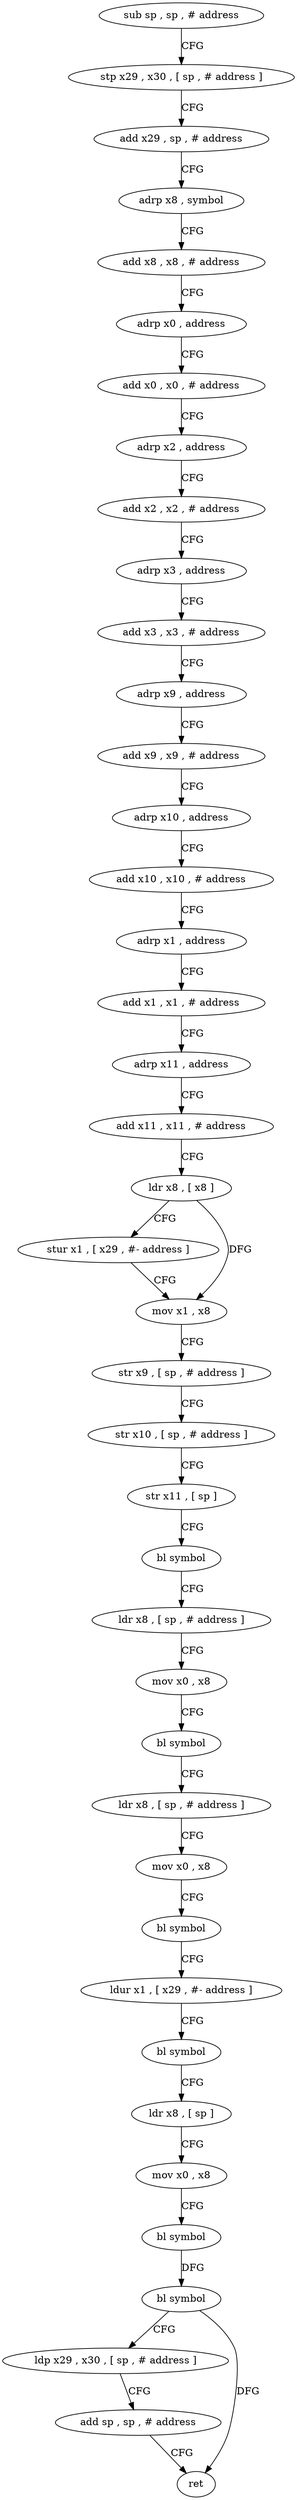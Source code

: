 digraph "func" {
"4213300" [label = "sub sp , sp , # address" ]
"4213304" [label = "stp x29 , x30 , [ sp , # address ]" ]
"4213308" [label = "add x29 , sp , # address" ]
"4213312" [label = "adrp x8 , symbol" ]
"4213316" [label = "add x8 , x8 , # address" ]
"4213320" [label = "adrp x0 , address" ]
"4213324" [label = "add x0 , x0 , # address" ]
"4213328" [label = "adrp x2 , address" ]
"4213332" [label = "add x2 , x2 , # address" ]
"4213336" [label = "adrp x3 , address" ]
"4213340" [label = "add x3 , x3 , # address" ]
"4213344" [label = "adrp x9 , address" ]
"4213348" [label = "add x9 , x9 , # address" ]
"4213352" [label = "adrp x10 , address" ]
"4213356" [label = "add x10 , x10 , # address" ]
"4213360" [label = "adrp x1 , address" ]
"4213364" [label = "add x1 , x1 , # address" ]
"4213368" [label = "adrp x11 , address" ]
"4213372" [label = "add x11 , x11 , # address" ]
"4213376" [label = "ldr x8 , [ x8 ]" ]
"4213380" [label = "stur x1 , [ x29 , #- address ]" ]
"4213384" [label = "mov x1 , x8" ]
"4213388" [label = "str x9 , [ sp , # address ]" ]
"4213392" [label = "str x10 , [ sp , # address ]" ]
"4213396" [label = "str x11 , [ sp ]" ]
"4213400" [label = "bl symbol" ]
"4213404" [label = "ldr x8 , [ sp , # address ]" ]
"4213408" [label = "mov x0 , x8" ]
"4213412" [label = "bl symbol" ]
"4213416" [label = "ldr x8 , [ sp , # address ]" ]
"4213420" [label = "mov x0 , x8" ]
"4213424" [label = "bl symbol" ]
"4213428" [label = "ldur x1 , [ x29 , #- address ]" ]
"4213432" [label = "bl symbol" ]
"4213436" [label = "ldr x8 , [ sp ]" ]
"4213440" [label = "mov x0 , x8" ]
"4213444" [label = "bl symbol" ]
"4213448" [label = "bl symbol" ]
"4213452" [label = "ldp x29 , x30 , [ sp , # address ]" ]
"4213456" [label = "add sp , sp , # address" ]
"4213460" [label = "ret" ]
"4213300" -> "4213304" [ label = "CFG" ]
"4213304" -> "4213308" [ label = "CFG" ]
"4213308" -> "4213312" [ label = "CFG" ]
"4213312" -> "4213316" [ label = "CFG" ]
"4213316" -> "4213320" [ label = "CFG" ]
"4213320" -> "4213324" [ label = "CFG" ]
"4213324" -> "4213328" [ label = "CFG" ]
"4213328" -> "4213332" [ label = "CFG" ]
"4213332" -> "4213336" [ label = "CFG" ]
"4213336" -> "4213340" [ label = "CFG" ]
"4213340" -> "4213344" [ label = "CFG" ]
"4213344" -> "4213348" [ label = "CFG" ]
"4213348" -> "4213352" [ label = "CFG" ]
"4213352" -> "4213356" [ label = "CFG" ]
"4213356" -> "4213360" [ label = "CFG" ]
"4213360" -> "4213364" [ label = "CFG" ]
"4213364" -> "4213368" [ label = "CFG" ]
"4213368" -> "4213372" [ label = "CFG" ]
"4213372" -> "4213376" [ label = "CFG" ]
"4213376" -> "4213380" [ label = "CFG" ]
"4213376" -> "4213384" [ label = "DFG" ]
"4213380" -> "4213384" [ label = "CFG" ]
"4213384" -> "4213388" [ label = "CFG" ]
"4213388" -> "4213392" [ label = "CFG" ]
"4213392" -> "4213396" [ label = "CFG" ]
"4213396" -> "4213400" [ label = "CFG" ]
"4213400" -> "4213404" [ label = "CFG" ]
"4213404" -> "4213408" [ label = "CFG" ]
"4213408" -> "4213412" [ label = "CFG" ]
"4213412" -> "4213416" [ label = "CFG" ]
"4213416" -> "4213420" [ label = "CFG" ]
"4213420" -> "4213424" [ label = "CFG" ]
"4213424" -> "4213428" [ label = "CFG" ]
"4213428" -> "4213432" [ label = "CFG" ]
"4213432" -> "4213436" [ label = "CFG" ]
"4213436" -> "4213440" [ label = "CFG" ]
"4213440" -> "4213444" [ label = "CFG" ]
"4213444" -> "4213448" [ label = "DFG" ]
"4213448" -> "4213452" [ label = "CFG" ]
"4213448" -> "4213460" [ label = "DFG" ]
"4213452" -> "4213456" [ label = "CFG" ]
"4213456" -> "4213460" [ label = "CFG" ]
}
